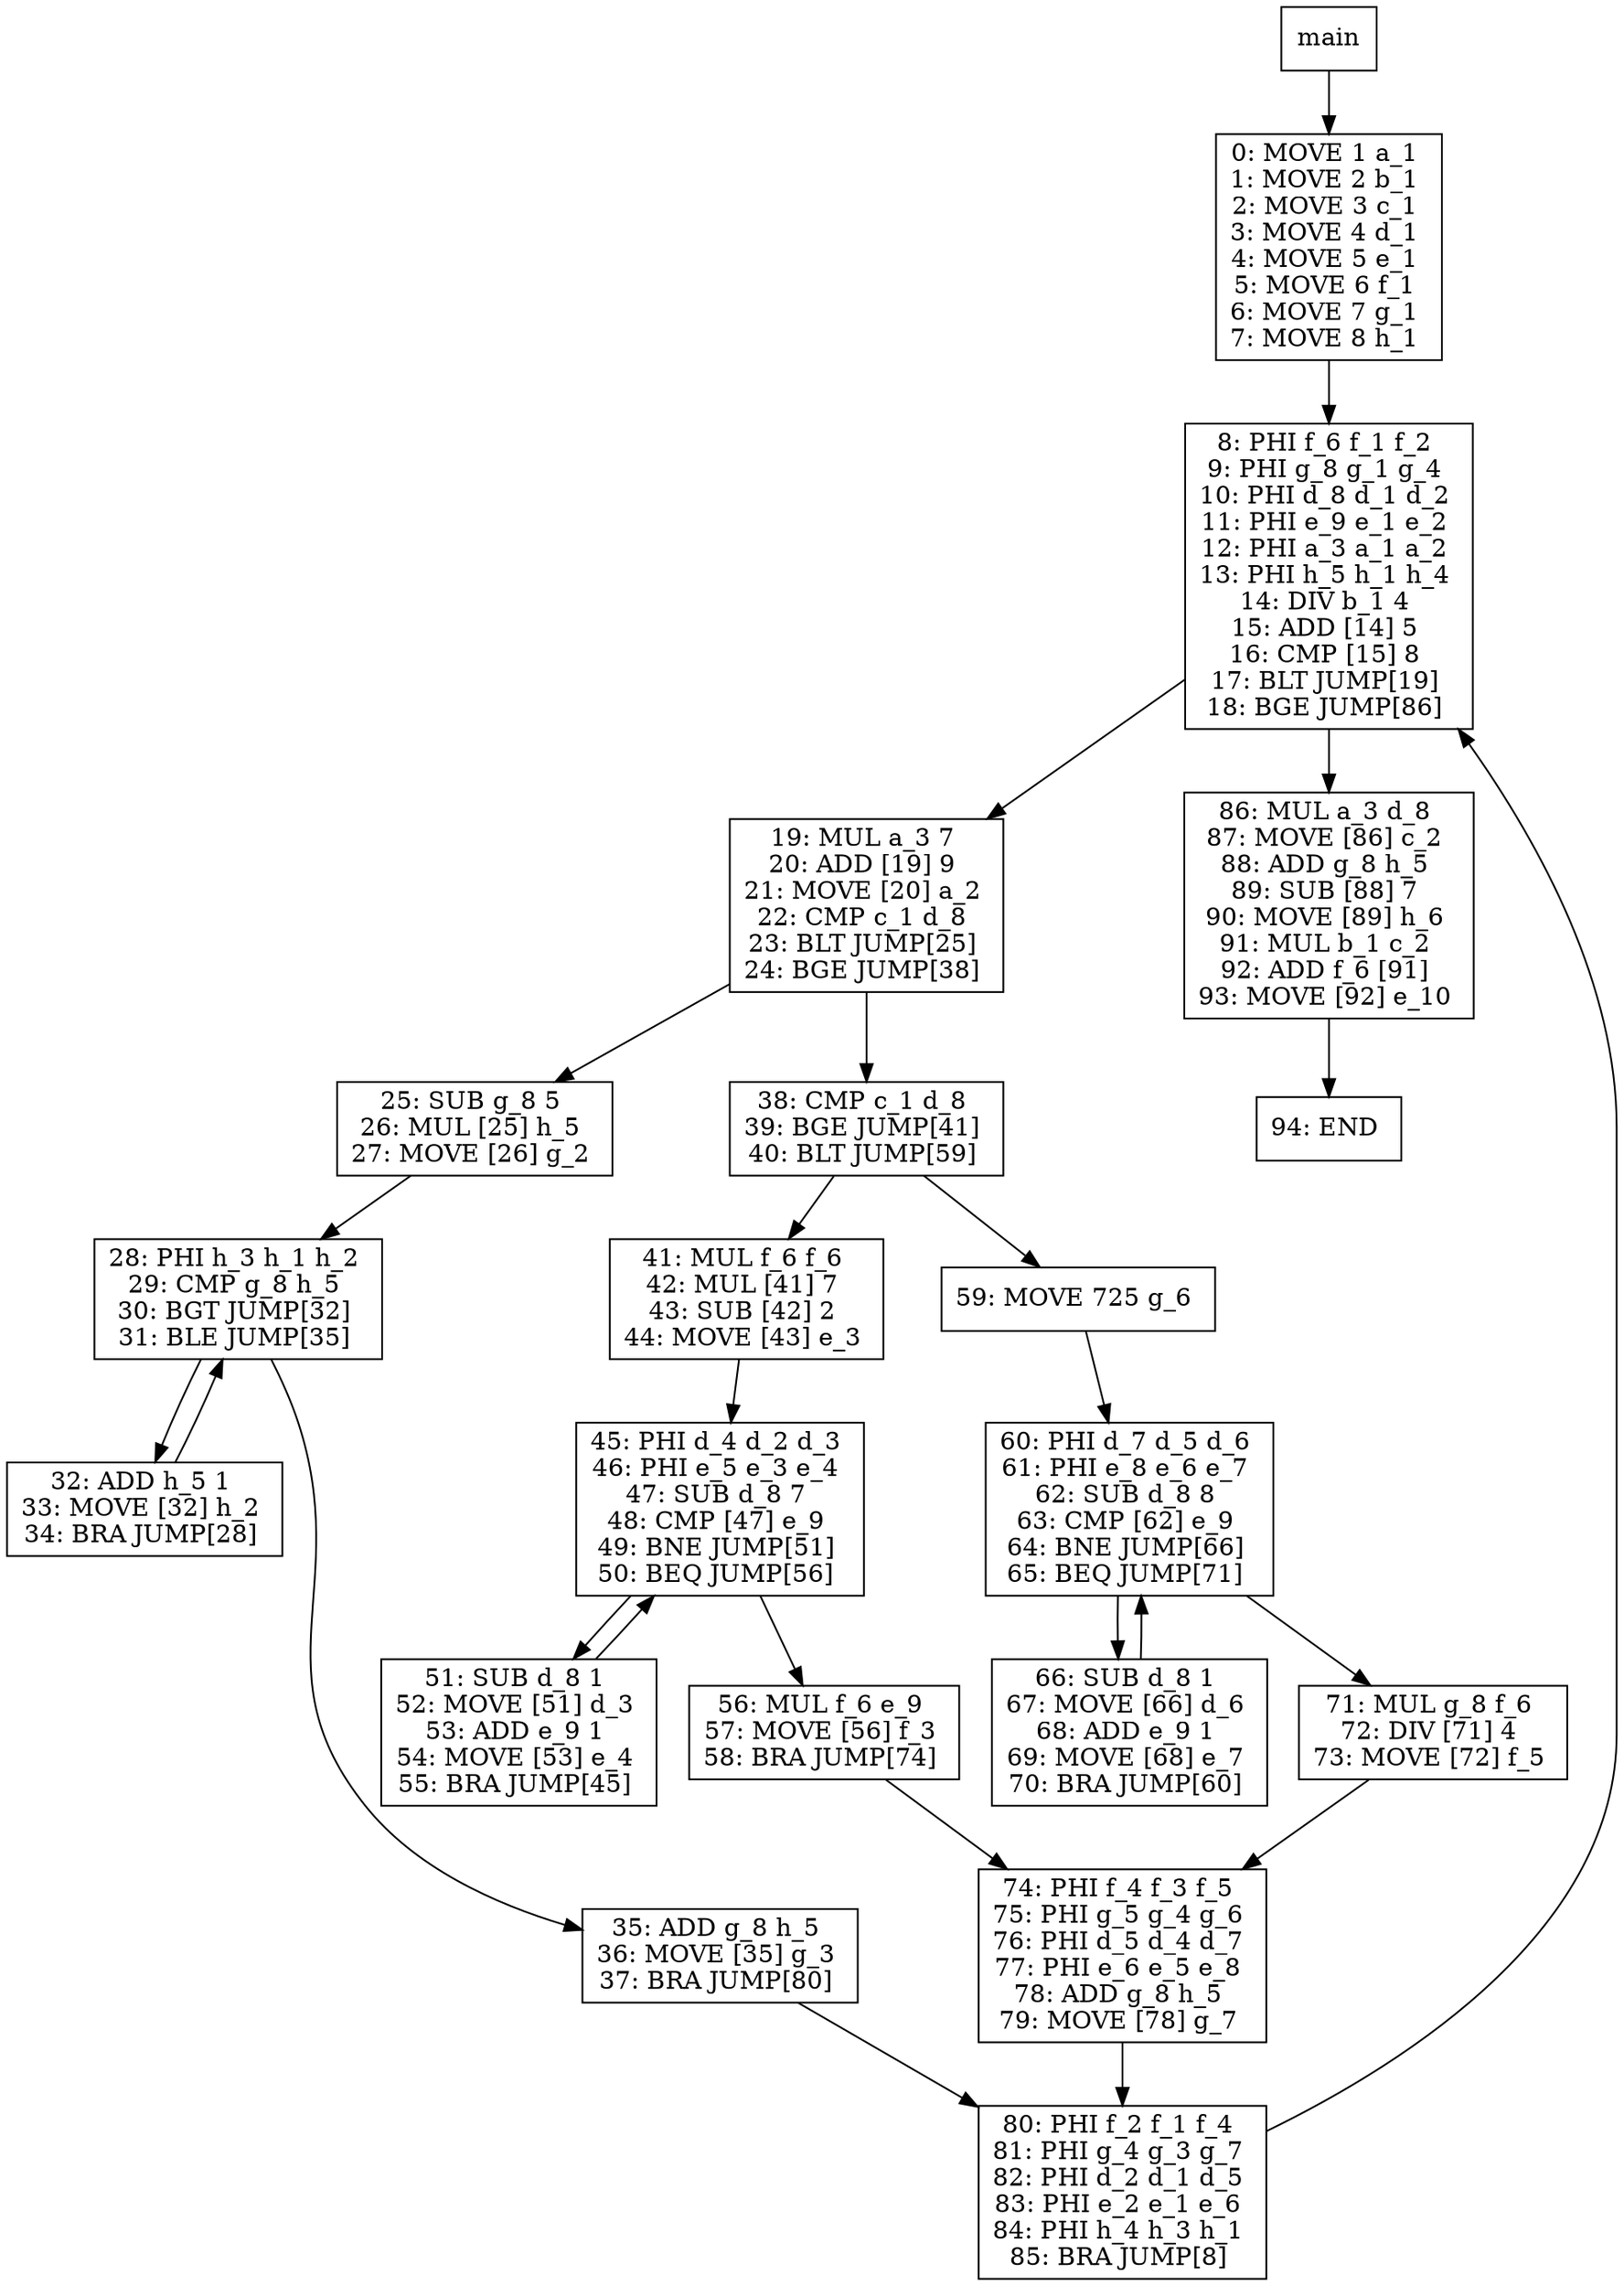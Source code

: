 digraph test024 {
node [shape=box]
1[label="main"]
1 -> 3
3[label="0: MOVE 1 a_1 
1: MOVE 2 b_1 
2: MOVE 3 c_1 
3: MOVE 4 d_1 
4: MOVE 5 e_1 
5: MOVE 6 f_1 
6: MOVE 7 g_1 
7: MOVE 8 h_1 
"]
3 -> 11
11[label="8: PHI f_6 f_1 f_2 
9: PHI g_8 g_1 g_4 
10: PHI d_8 d_1 d_2 
11: PHI e_9 e_1 e_2 
12: PHI a_3 a_1 a_2 
13: PHI h_5 h_1 h_4 
14: DIV b_1 4 
15: ADD [14] 5 
16: CMP [15] 8 
17: BLT JUMP[19] 
18: BGE JUMP[86] 
"]
11 -> 13
13[label="19: MUL a_3 7 
20: ADD [19] 9 
21: MOVE [20] a_2 
22: CMP c_1 d_8 
23: BLT JUMP[25] 
24: BGE JUMP[38] 
"]
13 -> 16
16[label="25: SUB g_8 5 
26: MUL [25] h_5 
27: MOVE [26] g_2 
"]
16 -> 17
17[label="28: PHI h_3 h_1 h_2 
29: CMP g_8 h_5 
30: BGT JUMP[32] 
31: BLE JUMP[35] 
"]
17 -> 19
19[label="32: ADD h_5 1 
33: MOVE [32] h_2 
34: BRA JUMP[28] 
"]
19 -> 17
17 -> 18
18[label="35: ADD g_8 h_5 
36: MOVE [35] g_3 
37: BRA JUMP[80] 
"]
18 -> 15
15[label="80: PHI f_2 f_1 f_4 
81: PHI g_4 g_3 g_7 
82: PHI d_2 d_1 d_5 
83: PHI e_2 e_1 e_6 
84: PHI h_4 h_3 h_1 
85: BRA JUMP[8] 
"]
15 -> 11
13 -> 21
21[label="38: CMP c_1 d_8 
39: BGE JUMP[41] 
40: BLT JUMP[59] 
"]
21 -> 23
23[label="41: MUL f_6 f_6 
42: MUL [41] 7 
43: SUB [42] 2 
44: MOVE [43] e_3 
"]
23 -> 24
24[label="45: PHI d_4 d_2 d_3 
46: PHI e_5 e_3 e_4 
47: SUB d_8 7 
48: CMP [47] e_9 
49: BNE JUMP[51] 
50: BEQ JUMP[56] 
"]
24 -> 26
26[label="51: SUB d_8 1 
52: MOVE [51] d_3 
53: ADD e_9 1 
54: MOVE [53] e_4 
55: BRA JUMP[45] 
"]
26 -> 24
24 -> 25
25[label="56: MUL f_6 e_9 
57: MOVE [56] f_3 
58: BRA JUMP[74] 
"]
25 -> 22
22[label="74: PHI f_4 f_3 f_5 
75: PHI g_5 g_4 g_6 
76: PHI d_5 d_4 d_7 
77: PHI e_6 e_5 e_8 
78: ADD g_8 h_5 
79: MOVE [78] g_7 
"]
22 -> 15
21 -> 29
29[label="59: MOVE 725 g_6 
"]
29 -> 30
30[label="60: PHI d_7 d_5 d_6 
61: PHI e_8 e_6 e_7 
62: SUB d_8 8 
63: CMP [62] e_9 
64: BNE JUMP[66] 
65: BEQ JUMP[71] 
"]
30 -> 32
32[label="66: SUB d_8 1 
67: MOVE [66] d_6 
68: ADD e_9 1 
69: MOVE [68] e_7 
70: BRA JUMP[60] 
"]
32 -> 30
30 -> 31
31[label="71: MUL g_8 f_6 
72: DIV [71] 4 
73: MOVE [72] f_5 
"]
31 -> 22
11 -> 12
12[label="86: MUL a_3 d_8 
87: MOVE [86] c_2 
88: ADD g_8 h_5 
89: SUB [88] 7 
90: MOVE [89] h_6 
91: MUL b_1 c_2 
92: ADD f_6 [91] 
93: MOVE [92] e_10 
"]
12 -> 39
39[label="94: END 
"]
}
